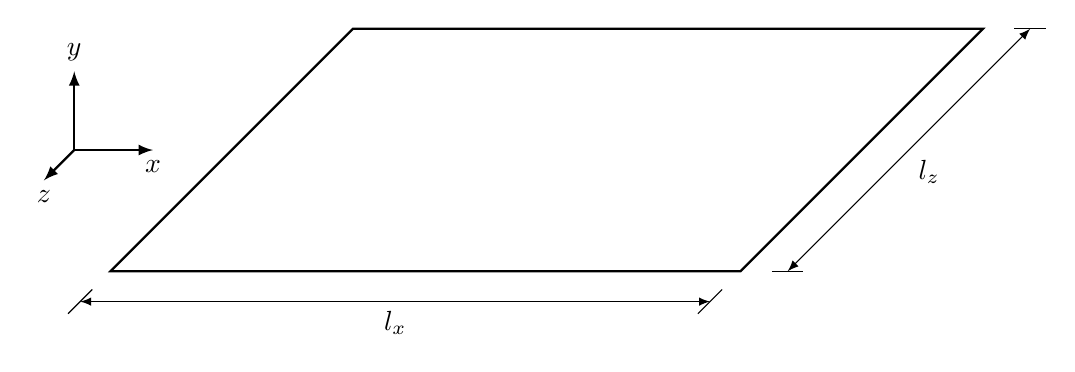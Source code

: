 ﻿\begin{tikzpicture}[>=latex,scale=2,thick]
\draw (-2,0,-2) -- +(4,0,0)-- +(4,0,4)-- +(0,0,4) --cycle;
\begin{scope}[->,scale=0.5,xshift=-4cm]
\draw (-2,0,0) -- +(1,0,0) node[below] {$x$};
\draw (-2,0,0) -- +(0,1,0) node[above] {$y$};
\draw (-2,0,0) -- +(0,0,1) node[below] {$z$};
\end{scope}
\draw[thin,<->] (-2,0,2.5) -- +(4,0,0) node [midway, below] {$l_x$};
\draw[thin,<->] (2.3,0,-2) -- +(0,0,4) node [midway, below right] {$l_z$};
\draw[thin] (-2,0,2.3) -- +(0,0,0.4);
\draw[thin] (2,0,2.3) -- +(0,0,0.4);
\draw[thin] (2.2,0,2) -- +(0.2,0,0);
\draw[thin] (2.2,0,-2) -- +(0.2,0,0);
\end{tikzpicture}